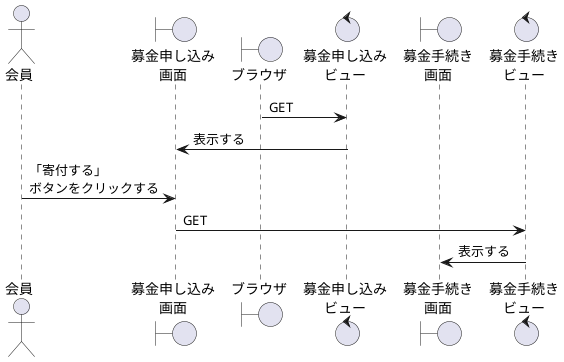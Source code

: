 @startuml money
actor "会員" as user
boundary "募金申し込み\n画面" as Moneys
boundary "ブラウザ" as brz
control "募金申し込み\nビュー" as Moneyv
boundary "募金手続き\n画面" as MoneyPs
control "募金手続き\nビュー" as MoneyPv

brz -> Moneyv:GET
Moneys <- Moneyv:表示する
user -> Moneys:「寄付する」\nボタンをクリックする
Moneys -> MoneyPv:GET
MoneyPs <- MoneyPv:表示する
@enduml